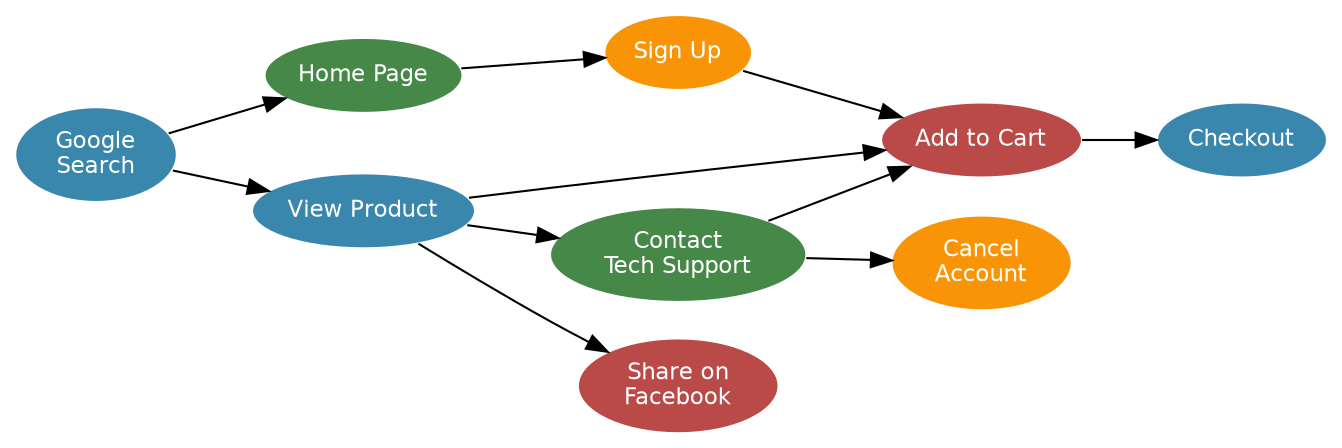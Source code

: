 digraph {
  rankdir="LR";
  pad="0.1";
  node [style="filled", color="white", fontcolor="#ffffff", fontname="Helvetica", fontsize="11"];
  
  a [label="Home Page", fillcolor="#468847"];
  b [label="Sign Up", fillcolor="#f89406"];
  c [label="Add to Cart", fillcolor="#b94a48"];
  d [label="Checkout", fillcolor="#3a87ad"];
  e [label="Google\nSearch", fillcolor="#3a87ad"];
  f [label="Contact\nTech Support", fillcolor="#468847"];
  g [label="Cancel\nAccount", fillcolor="#f89406"];
  h [label="Share on\nFacebook", fillcolor="#b94a48"];
  i [label="View Product", fillcolor="#3a87ad"];

  a -> b -> c -> d;
  e -> a;
  e -> i;
  i -> f;
  f -> g;
  f -> c;
  i -> h;
  i -> c;
}